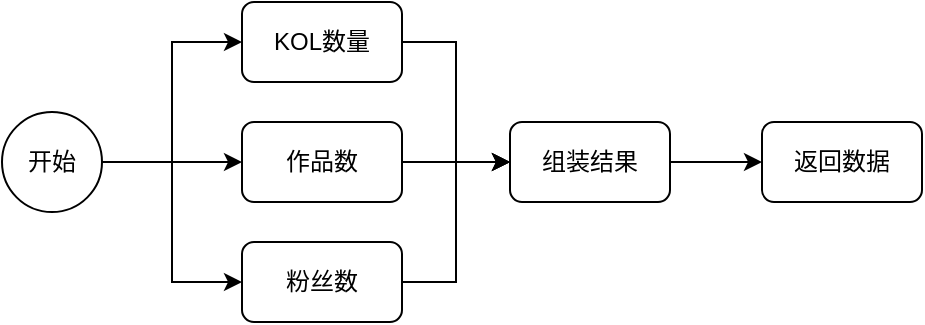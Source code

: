 <mxfile version="21.3.8" type="github">
  <diagram name="第 1 页" id="1frLAyx7Ao2BgWXEjT3e">
    <mxGraphModel dx="1602" dy="1108" grid="1" gridSize="10" guides="1" tooltips="1" connect="1" arrows="1" fold="1" page="1" pageScale="1" pageWidth="827" pageHeight="1169" math="0" shadow="0">
      <root>
        <mxCell id="0" />
        <mxCell id="1" parent="0" />
        <mxCell id="i0a-wmi7Up6VofEtSDoC-9" style="edgeStyle=orthogonalEdgeStyle;rounded=0;orthogonalLoop=1;jettySize=auto;html=1;exitX=1;exitY=0.5;exitDx=0;exitDy=0;entryX=0;entryY=0.5;entryDx=0;entryDy=0;" edge="1" parent="1" source="i0a-wmi7Up6VofEtSDoC-1" target="i0a-wmi7Up6VofEtSDoC-8">
          <mxGeometry relative="1" as="geometry" />
        </mxCell>
        <mxCell id="i0a-wmi7Up6VofEtSDoC-1" value="KOL数量" style="rounded=1;whiteSpace=wrap;html=1;" vertex="1" parent="1">
          <mxGeometry x="200" y="115" width="80" height="40" as="geometry" />
        </mxCell>
        <mxCell id="i0a-wmi7Up6VofEtSDoC-5" style="edgeStyle=orthogonalEdgeStyle;rounded=0;orthogonalLoop=1;jettySize=auto;html=1;exitX=1;exitY=0.5;exitDx=0;exitDy=0;entryX=0;entryY=0.5;entryDx=0;entryDy=0;" edge="1" parent="1" source="i0a-wmi7Up6VofEtSDoC-2" target="i0a-wmi7Up6VofEtSDoC-1">
          <mxGeometry relative="1" as="geometry" />
        </mxCell>
        <mxCell id="i0a-wmi7Up6VofEtSDoC-6" style="edgeStyle=orthogonalEdgeStyle;rounded=0;orthogonalLoop=1;jettySize=auto;html=1;exitX=1;exitY=0.5;exitDx=0;exitDy=0;entryX=0;entryY=0.5;entryDx=0;entryDy=0;" edge="1" parent="1" source="i0a-wmi7Up6VofEtSDoC-2" target="i0a-wmi7Up6VofEtSDoC-3">
          <mxGeometry relative="1" as="geometry" />
        </mxCell>
        <mxCell id="i0a-wmi7Up6VofEtSDoC-7" style="edgeStyle=orthogonalEdgeStyle;rounded=0;orthogonalLoop=1;jettySize=auto;html=1;exitX=1;exitY=0.5;exitDx=0;exitDy=0;entryX=0;entryY=0.5;entryDx=0;entryDy=0;" edge="1" parent="1" source="i0a-wmi7Up6VofEtSDoC-2" target="i0a-wmi7Up6VofEtSDoC-4">
          <mxGeometry relative="1" as="geometry" />
        </mxCell>
        <mxCell id="i0a-wmi7Up6VofEtSDoC-2" value="开始" style="ellipse;whiteSpace=wrap;html=1;aspect=fixed;" vertex="1" parent="1">
          <mxGeometry x="80" y="170" width="50" height="50" as="geometry" />
        </mxCell>
        <mxCell id="i0a-wmi7Up6VofEtSDoC-10" style="edgeStyle=orthogonalEdgeStyle;rounded=0;orthogonalLoop=1;jettySize=auto;html=1;exitX=1;exitY=0.5;exitDx=0;exitDy=0;entryX=0;entryY=0.5;entryDx=0;entryDy=0;" edge="1" parent="1" source="i0a-wmi7Up6VofEtSDoC-3" target="i0a-wmi7Up6VofEtSDoC-8">
          <mxGeometry relative="1" as="geometry" />
        </mxCell>
        <mxCell id="i0a-wmi7Up6VofEtSDoC-3" value="作品数" style="rounded=1;whiteSpace=wrap;html=1;" vertex="1" parent="1">
          <mxGeometry x="200" y="175" width="80" height="40" as="geometry" />
        </mxCell>
        <mxCell id="i0a-wmi7Up6VofEtSDoC-11" style="edgeStyle=orthogonalEdgeStyle;rounded=0;orthogonalLoop=1;jettySize=auto;html=1;exitX=1;exitY=0.5;exitDx=0;exitDy=0;entryX=0;entryY=0.5;entryDx=0;entryDy=0;" edge="1" parent="1" source="i0a-wmi7Up6VofEtSDoC-4" target="i0a-wmi7Up6VofEtSDoC-8">
          <mxGeometry relative="1" as="geometry" />
        </mxCell>
        <mxCell id="i0a-wmi7Up6VofEtSDoC-4" value="粉丝数" style="rounded=1;whiteSpace=wrap;html=1;" vertex="1" parent="1">
          <mxGeometry x="200" y="235" width="80" height="40" as="geometry" />
        </mxCell>
        <mxCell id="i0a-wmi7Up6VofEtSDoC-13" style="edgeStyle=orthogonalEdgeStyle;rounded=0;orthogonalLoop=1;jettySize=auto;html=1;exitX=1;exitY=0.5;exitDx=0;exitDy=0;entryX=0;entryY=0.5;entryDx=0;entryDy=0;" edge="1" parent="1" source="i0a-wmi7Up6VofEtSDoC-8" target="i0a-wmi7Up6VofEtSDoC-12">
          <mxGeometry relative="1" as="geometry" />
        </mxCell>
        <mxCell id="i0a-wmi7Up6VofEtSDoC-8" value="组装结果" style="rounded=1;whiteSpace=wrap;html=1;" vertex="1" parent="1">
          <mxGeometry x="334" y="175" width="80" height="40" as="geometry" />
        </mxCell>
        <mxCell id="i0a-wmi7Up6VofEtSDoC-12" value="返回数据" style="rounded=1;whiteSpace=wrap;html=1;" vertex="1" parent="1">
          <mxGeometry x="460" y="175" width="80" height="40" as="geometry" />
        </mxCell>
      </root>
    </mxGraphModel>
  </diagram>
</mxfile>
